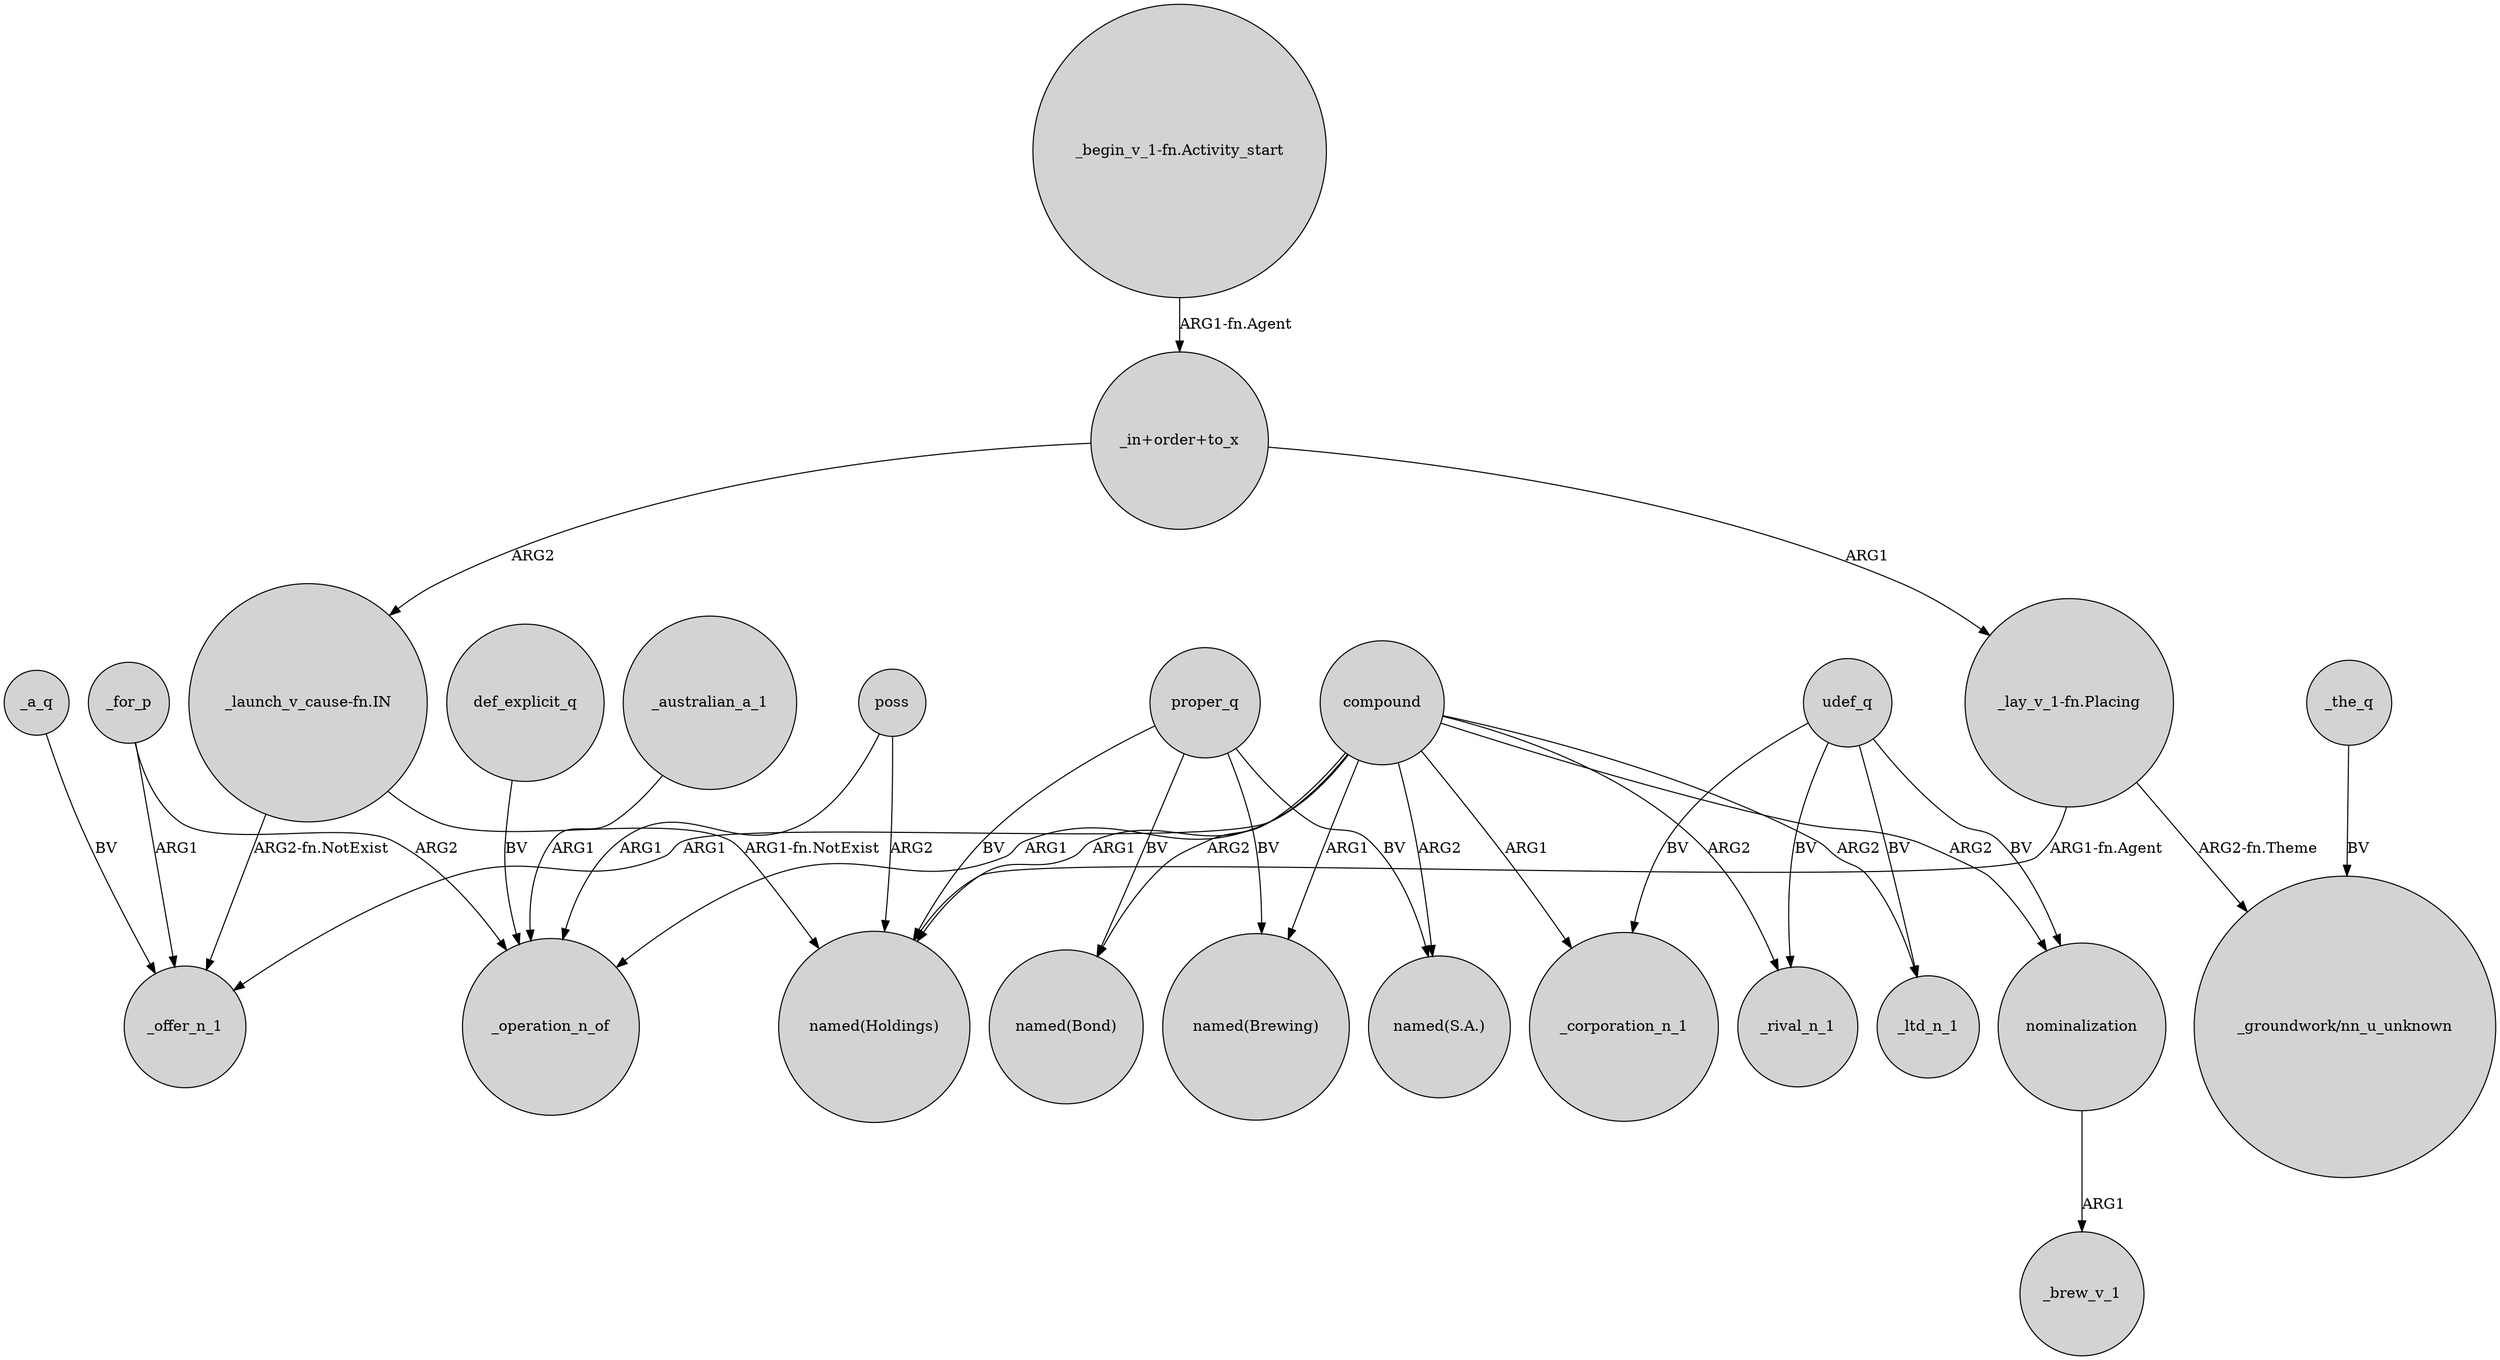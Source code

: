 digraph {
	node [shape=circle style=filled]
	_for_p -> _offer_n_1 [label=ARG1]
	"_launch_v_cause-fn.IN" -> "named(Holdings)" [label="ARG1-fn.NotExist"]
	compound -> _operation_n_of [label=ARG1]
	proper_q -> "named(Bond)" [label=BV]
	proper_q -> "named(Holdings)" [label=BV]
	proper_q -> "named(S.A.)" [label=BV]
	compound -> "named(Bond)" [label=ARG2]
	poss -> _operation_n_of [label=ARG1]
	compound -> "named(Brewing)" [label=ARG1]
	_a_q -> _offer_n_1 [label=BV]
	_australian_a_1 -> _operation_n_of [label=ARG1]
	compound -> nominalization [label=ARG2]
	proper_q -> "named(Brewing)" [label=BV]
	compound -> _rival_n_1 [label=ARG2]
	compound -> "named(S.A.)" [label=ARG2]
	_the_q -> "_groundwork/nn_u_unknown" [label=BV]
	udef_q -> _corporation_n_1 [label=BV]
	def_explicit_q -> _operation_n_of [label=BV]
	compound -> _corporation_n_1 [label=ARG1]
	"_in+order+to_x" -> "_lay_v_1-fn.Placing" [label=ARG1]
	"_lay_v_1-fn.Placing" -> "_groundwork/nn_u_unknown" [label="ARG2-fn.Theme"]
	udef_q -> nominalization [label=BV]
	compound -> _ltd_n_1 [label=ARG2]
	"_begin_v_1-fn.Activity_start" -> "_in+order+to_x" [label="ARG1-fn.Agent"]
	"_in+order+to_x" -> "_launch_v_cause-fn.IN" [label=ARG2]
	_for_p -> _operation_n_of [label=ARG2]
	udef_q -> _rival_n_1 [label=BV]
	poss -> "named(Holdings)" [label=ARG2]
	"_lay_v_1-fn.Placing" -> "named(Holdings)" [label="ARG1-fn.Agent"]
	nominalization -> _brew_v_1 [label=ARG1]
	"_launch_v_cause-fn.IN" -> _offer_n_1 [label="ARG2-fn.NotExist"]
	udef_q -> _ltd_n_1 [label=BV]
	compound -> _offer_n_1 [label=ARG1]
	compound -> "named(Holdings)" [label=ARG1]
}
